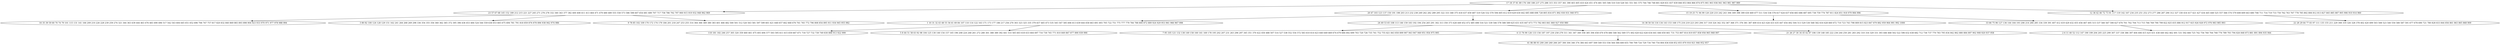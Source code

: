 digraph true_tree {
	"0" -> "1"
	"0" -> "2"
	"2" -> "3"
	"3" -> "4"
	"2" -> "5"
	"0" -> "6"
	"1" -> "7"
	"5" -> "8"
	"5" -> "9"
	"6" -> "10"
	"1" -> "11"
	"9" -> "12"
	"6" -> "13"
	"0" -> "14"
	"13" -> "15"
	"5" -> "16"
	"3" -> "17"
	"14" -> "18"
	"1" -> "19"
	"0" [label="17 18 37 81 89 176 180 188 237 275 288 315 353 357 361 390 403 405 410 424 451 474 481 505 506 510 518 528 541 551 561 575 744 746 748 801 829 831 837 839 846 853 864 866 874 875 901 903 936 941 963 981 987 989"];
	"1" [label="23 57 67 68 145 152 189 212 215 221 227 245 271 276 278 332 340 343 377 382 400 408 411 413 464 471 479 480 489 555 558 573 586 598 607 654 681 689 707 717 758 786 792 797 900 915 919 932 948 962 969"];
	"2" [label="20 47 103 123 137 150 191 198 203 213 232 238 249 262 282 289 295 322 333 348 375 418 437 459 487 519 526 532 570 594 605 612 619 629 630 642 685 688 698 728 805 816 871 892 930 931 940 973"];
	"3" [label="1 10 31 32 43 48 55 56 61 69 84 107 110 114 122 163 171 173 177 186 217 256 270 303 323 325 335 379 457 465 473 535 545 547 585 606 613 639 644 658 663 691 693 705 722 751 775 777 779 784 788 800 872 889 924 929 953 961 966 967 998"];
	"4" [label="118 181 182 246 257 305 320 359 460 461 475 493 494 577 593 595 611 615 659 667 671 718 727 732 739 749 830 888 913 922 999"];
	"5" [label="24 49 53 65 108 113 146 159 183 192 194 254 265 291 302 313 350 373 428 449 452 472 485 498 516 521 539 546 578 588 589 625 631 635 647 673 773 782 803 841 860 927 950 980"];
	"6" [label="15 19 25 71 94 99 120 220 233 242 243 306 309 398 399 430 469 477 511 534 536 576 617 624 637 656 683 686 687 695 738 759 774 787 811 824 851 918 979 984 996"];
	"7" [label="16 35 39 59 60 70 74 79 101 115 131 141 166 209 210 226 228 239 259 274 321 344 363 439 444 463 476 483 490 496 517 542 543 604 645 651 652 696 706 747 757 817 820 832 840 869 883 893 898 904 923 933 970 971 977 978 988 994"];
	"8" [label="7 95 105 121 132 138 149 158 160 161 169 178 195 202 207 231 263 296 297 345 351 370 422 450 488 507 514 527 538 552 554 572 583 610 614 623 640 649 669 674 679 684 692 699 703 720 726 735 741 752 755 821 843 850 899 907 943 947 949 951 954 975 995"];
	"9" [label="4 13 76 90 126 133 156 187 197 230 258 279 311 341 347 349 358 385 394 458 470 478 486 548 562 569 571 602 620 622 626 634 641 646 650 661 731 753 807 814 819 857 858 956 965 968 997"];
	"10" [label="14 38 50 54 116 134 143 153 168 175 216 219 223 293 294 317 318 324 342 352 367 368 371 376 381 387 409 414 423 426 433 435 447 454 492 504 513 529 530 568 582 616 628 660 672 710 723 743 798 809 815 823 847 879 882 959 964 991 992 1000"];
	"11" [label="3 80 82 100 124 128 129 151 162 241 264 268 269 298 336 354 355 356 360 362 365 372 395 396 436 453 484 524 544 559 636 653 665 675 694 781 791 818 859 876 878 896 938 942 974 986"];
	"12" [label="41 86 88 93 200 240 260 266 267 300 304 346 374 384 443 497 509 549 553 556 564 584 600 655 700 709 724 729 734 740 754 804 836 838 852 855 870 916 921 946 952 957"];
	"13" [label="33 66 75 96 127 136 144 164 193 206 214 284 285 334 339 391 407 412 419 429 432 455 456 467 495 515 537 560 567 590 627 670 701 702 704 713 715 766 769 790 799 822 825 835 886 912 917 925 926 928 972 976 983 985 993"];
	"14" [label="12 36 42 46 72 73 91 117 119 142 167 234 235 251 252 273 277 286 287 290 312 327 330 416 417 421 427 434 445 448 525 557 566 574 579 608 609 643 680 708 711 714 719 733 750 762 763 767 778 785 802 806 812 813 827 845 885 887 905 906 910 914 960"];
	"15" [label="2 6 11 40 52 112 147 190 199 204 205 225 299 307 337 338 386 397 404 406 415 425 431 438 440 442 462 491 531 592 666 725 742 756 760 764 768 776 789 793 794 826 848 873 881 891 894 935 944"];
	"16" [label="21 26 27 30 34 45 62 87 106 139 148 185 222 236 244 250 281 283 292 310 316 329 331 393 446 468 502 522 596 632 638 682 712 736 737 770 783 795 834 842 862 880 884 897 902 908 920 937 958"];
	"17" [label="5 8 44 51 58 63 92 98 104 125 130 140 154 157 165 196 208 224 248 261 272 280 301 388 389 392 441 533 565 603 618 633 664 697 716 730 745 771 810 849 867 877 890 939 990"];
	"18" [label="22 28 29 64 77 83 97 111 135 155 211 229 308 319 326 328 378 402 420 499 503 508 523 540 550 580 587 591 677 678 690 721 780 828 833 844 856 861 863 865 868 909"];
	"19" [label="9 78 85 102 109 170 172 174 179 184 201 218 247 253 255 314 364 366 369 380 383 401 466 482 500 501 512 520 563 581 597 599 601 621 648 657 662 668 676 761 765 772 796 808 854 895 911 934 945 955 982"];
}
